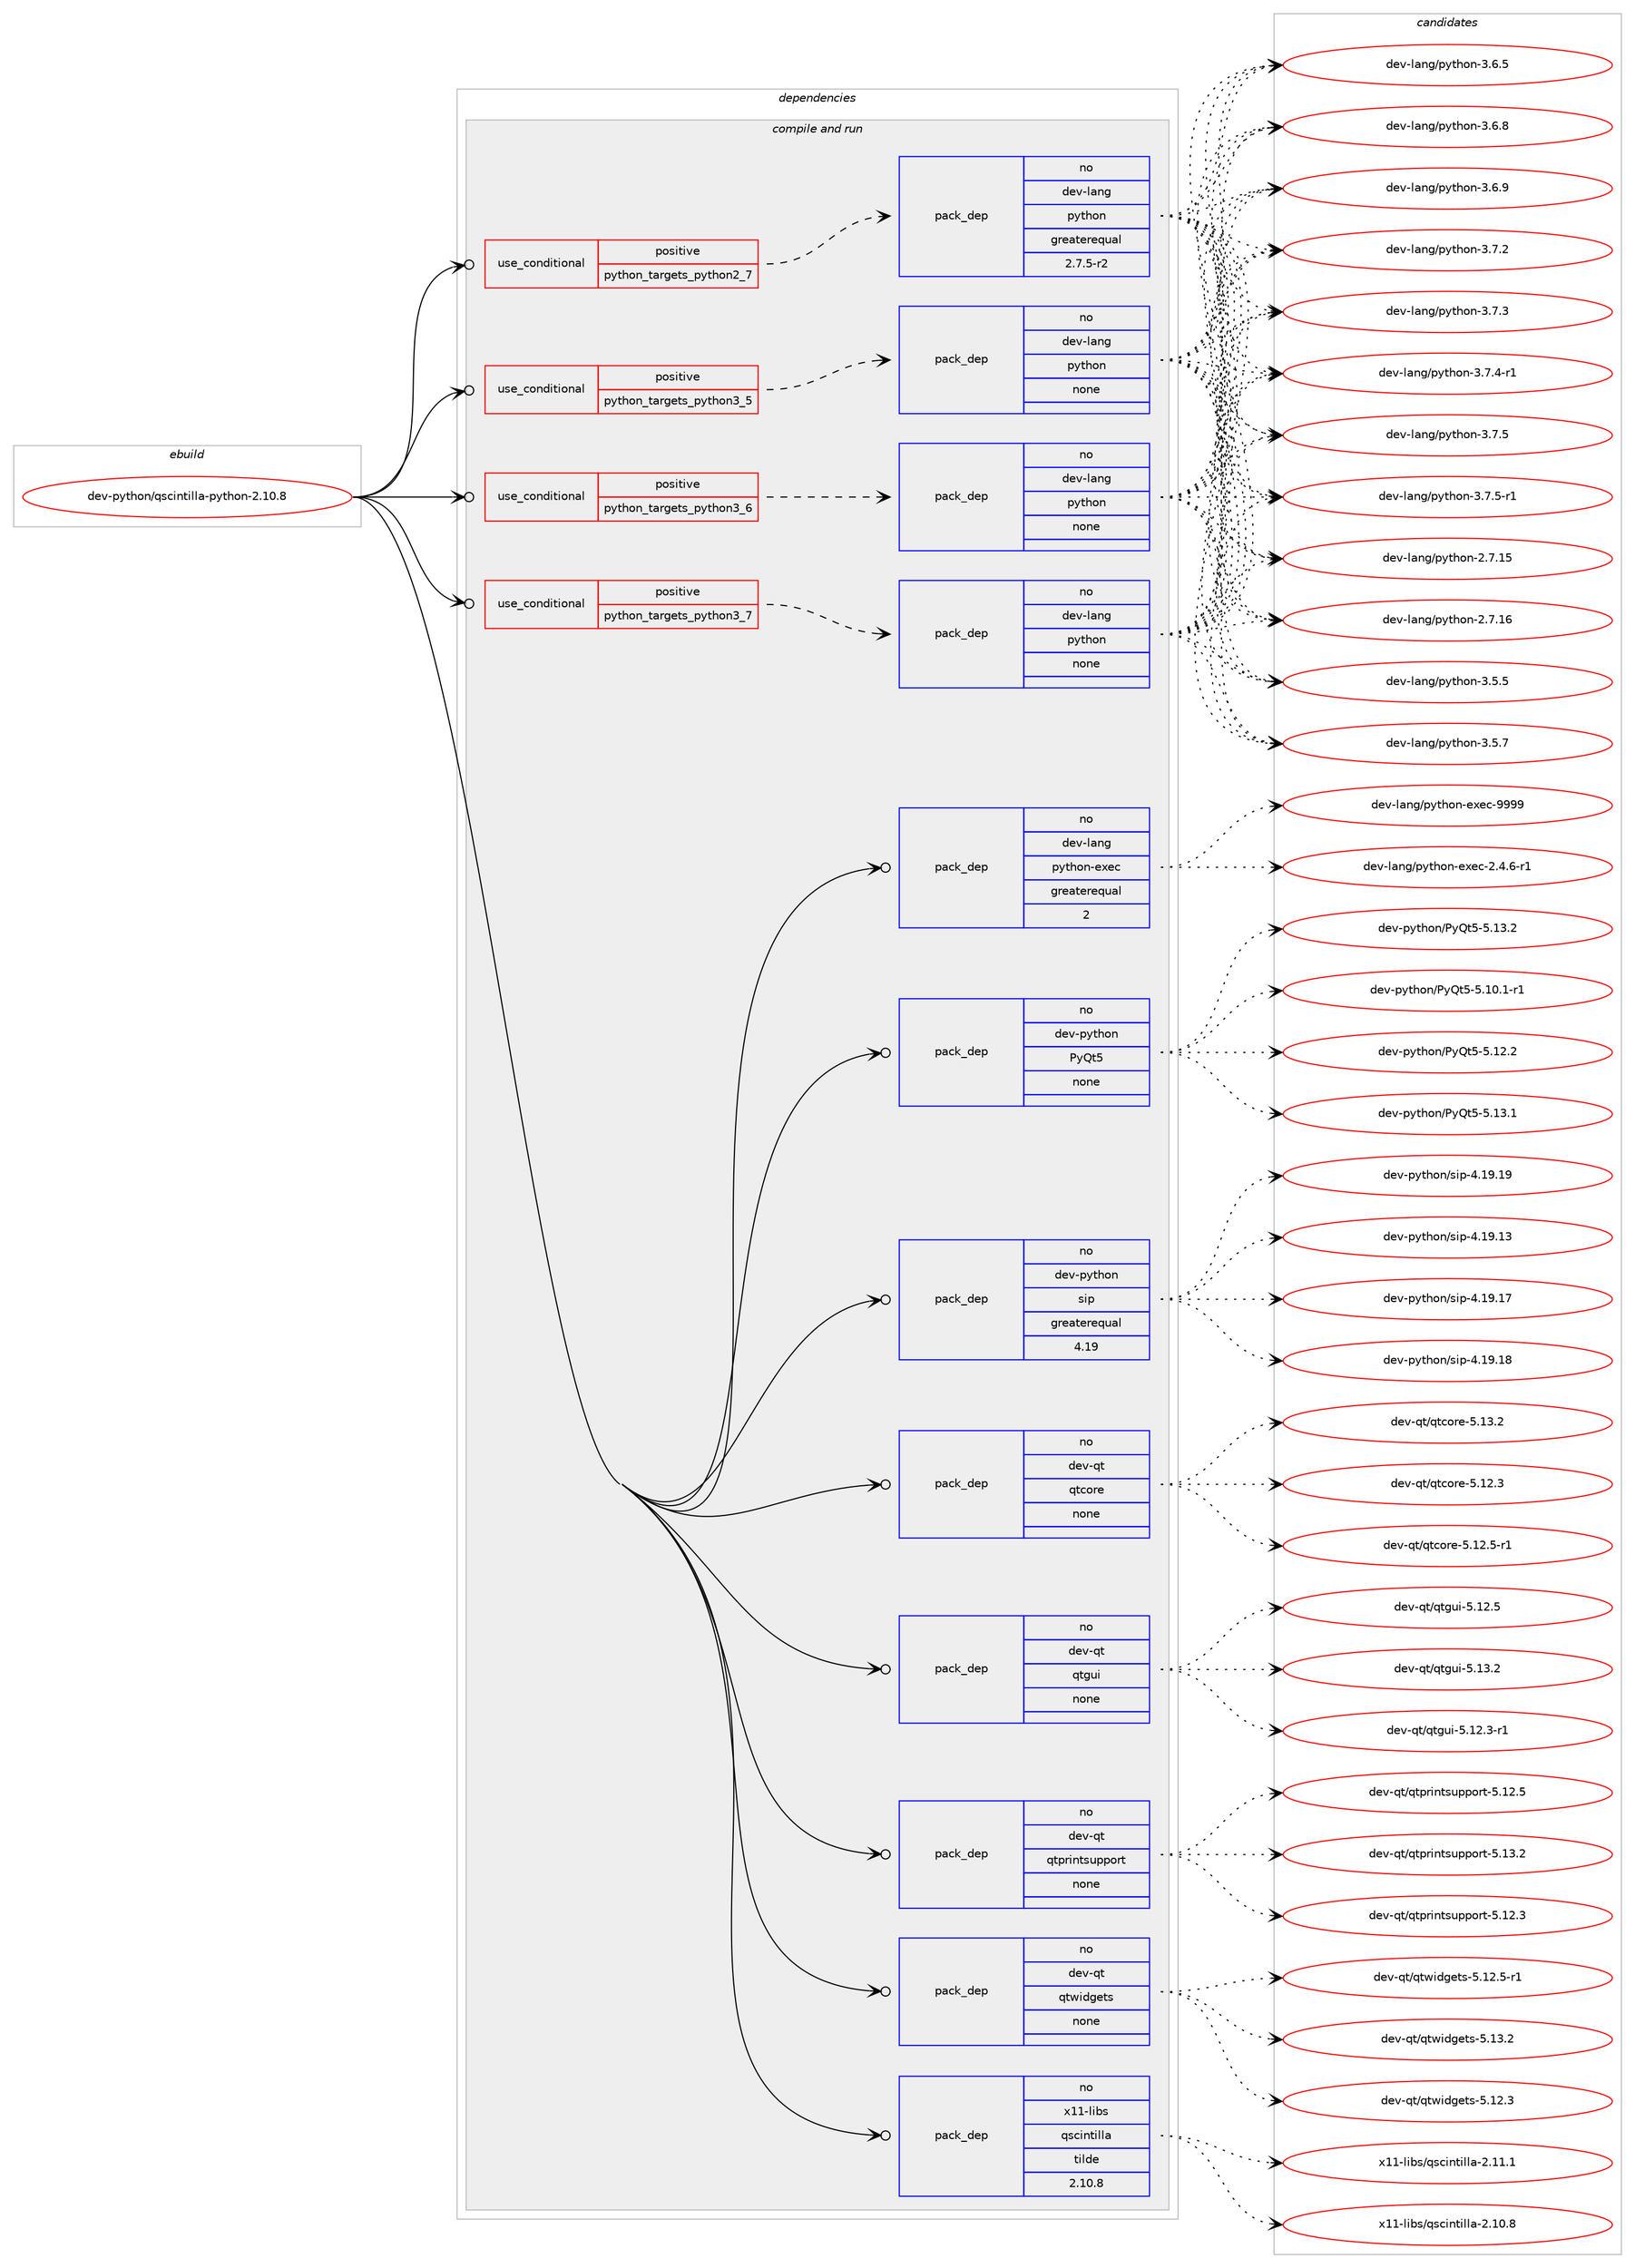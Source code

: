 digraph prolog {

# *************
# Graph options
# *************

newrank=true;
concentrate=true;
compound=true;
graph [rankdir=LR,fontname=Helvetica,fontsize=10,ranksep=1.5];#, ranksep=2.5, nodesep=0.2];
edge  [arrowhead=vee];
node  [fontname=Helvetica,fontsize=10];

# **********
# The ebuild
# **********

subgraph cluster_leftcol {
color=gray;
rank=same;
label=<<i>ebuild</i>>;
id [label="dev-python/qscintilla-python-2.10.8", color=red, width=4, href="../dev-python/qscintilla-python-2.10.8.svg"];
}

# ****************
# The dependencies
# ****************

subgraph cluster_midcol {
color=gray;
label=<<i>dependencies</i>>;
subgraph cluster_compile {
fillcolor="#eeeeee";
style=filled;
label=<<i>compile</i>>;
}
subgraph cluster_compileandrun {
fillcolor="#eeeeee";
style=filled;
label=<<i>compile and run</i>>;
subgraph cond148305 {
dependency634155 [label=<<TABLE BORDER="0" CELLBORDER="1" CELLSPACING="0" CELLPADDING="4"><TR><TD ROWSPAN="3" CELLPADDING="10">use_conditional</TD></TR><TR><TD>positive</TD></TR><TR><TD>python_targets_python2_7</TD></TR></TABLE>>, shape=none, color=red];
subgraph pack473972 {
dependency634156 [label=<<TABLE BORDER="0" CELLBORDER="1" CELLSPACING="0" CELLPADDING="4" WIDTH="220"><TR><TD ROWSPAN="6" CELLPADDING="30">pack_dep</TD></TR><TR><TD WIDTH="110">no</TD></TR><TR><TD>dev-lang</TD></TR><TR><TD>python</TD></TR><TR><TD>greaterequal</TD></TR><TR><TD>2.7.5-r2</TD></TR></TABLE>>, shape=none, color=blue];
}
dependency634155:e -> dependency634156:w [weight=20,style="dashed",arrowhead="vee"];
}
id:e -> dependency634155:w [weight=20,style="solid",arrowhead="odotvee"];
subgraph cond148306 {
dependency634157 [label=<<TABLE BORDER="0" CELLBORDER="1" CELLSPACING="0" CELLPADDING="4"><TR><TD ROWSPAN="3" CELLPADDING="10">use_conditional</TD></TR><TR><TD>positive</TD></TR><TR><TD>python_targets_python3_5</TD></TR></TABLE>>, shape=none, color=red];
subgraph pack473973 {
dependency634158 [label=<<TABLE BORDER="0" CELLBORDER="1" CELLSPACING="0" CELLPADDING="4" WIDTH="220"><TR><TD ROWSPAN="6" CELLPADDING="30">pack_dep</TD></TR><TR><TD WIDTH="110">no</TD></TR><TR><TD>dev-lang</TD></TR><TR><TD>python</TD></TR><TR><TD>none</TD></TR><TR><TD></TD></TR></TABLE>>, shape=none, color=blue];
}
dependency634157:e -> dependency634158:w [weight=20,style="dashed",arrowhead="vee"];
}
id:e -> dependency634157:w [weight=20,style="solid",arrowhead="odotvee"];
subgraph cond148307 {
dependency634159 [label=<<TABLE BORDER="0" CELLBORDER="1" CELLSPACING="0" CELLPADDING="4"><TR><TD ROWSPAN="3" CELLPADDING="10">use_conditional</TD></TR><TR><TD>positive</TD></TR><TR><TD>python_targets_python3_6</TD></TR></TABLE>>, shape=none, color=red];
subgraph pack473974 {
dependency634160 [label=<<TABLE BORDER="0" CELLBORDER="1" CELLSPACING="0" CELLPADDING="4" WIDTH="220"><TR><TD ROWSPAN="6" CELLPADDING="30">pack_dep</TD></TR><TR><TD WIDTH="110">no</TD></TR><TR><TD>dev-lang</TD></TR><TR><TD>python</TD></TR><TR><TD>none</TD></TR><TR><TD></TD></TR></TABLE>>, shape=none, color=blue];
}
dependency634159:e -> dependency634160:w [weight=20,style="dashed",arrowhead="vee"];
}
id:e -> dependency634159:w [weight=20,style="solid",arrowhead="odotvee"];
subgraph cond148308 {
dependency634161 [label=<<TABLE BORDER="0" CELLBORDER="1" CELLSPACING="0" CELLPADDING="4"><TR><TD ROWSPAN="3" CELLPADDING="10">use_conditional</TD></TR><TR><TD>positive</TD></TR><TR><TD>python_targets_python3_7</TD></TR></TABLE>>, shape=none, color=red];
subgraph pack473975 {
dependency634162 [label=<<TABLE BORDER="0" CELLBORDER="1" CELLSPACING="0" CELLPADDING="4" WIDTH="220"><TR><TD ROWSPAN="6" CELLPADDING="30">pack_dep</TD></TR><TR><TD WIDTH="110">no</TD></TR><TR><TD>dev-lang</TD></TR><TR><TD>python</TD></TR><TR><TD>none</TD></TR><TR><TD></TD></TR></TABLE>>, shape=none, color=blue];
}
dependency634161:e -> dependency634162:w [weight=20,style="dashed",arrowhead="vee"];
}
id:e -> dependency634161:w [weight=20,style="solid",arrowhead="odotvee"];
subgraph pack473976 {
dependency634163 [label=<<TABLE BORDER="0" CELLBORDER="1" CELLSPACING="0" CELLPADDING="4" WIDTH="220"><TR><TD ROWSPAN="6" CELLPADDING="30">pack_dep</TD></TR><TR><TD WIDTH="110">no</TD></TR><TR><TD>dev-lang</TD></TR><TR><TD>python-exec</TD></TR><TR><TD>greaterequal</TD></TR><TR><TD>2</TD></TR></TABLE>>, shape=none, color=blue];
}
id:e -> dependency634163:w [weight=20,style="solid",arrowhead="odotvee"];
subgraph pack473977 {
dependency634164 [label=<<TABLE BORDER="0" CELLBORDER="1" CELLSPACING="0" CELLPADDING="4" WIDTH="220"><TR><TD ROWSPAN="6" CELLPADDING="30">pack_dep</TD></TR><TR><TD WIDTH="110">no</TD></TR><TR><TD>dev-python</TD></TR><TR><TD>PyQt5</TD></TR><TR><TD>none</TD></TR><TR><TD></TD></TR></TABLE>>, shape=none, color=blue];
}
id:e -> dependency634164:w [weight=20,style="solid",arrowhead="odotvee"];
subgraph pack473978 {
dependency634165 [label=<<TABLE BORDER="0" CELLBORDER="1" CELLSPACING="0" CELLPADDING="4" WIDTH="220"><TR><TD ROWSPAN="6" CELLPADDING="30">pack_dep</TD></TR><TR><TD WIDTH="110">no</TD></TR><TR><TD>dev-python</TD></TR><TR><TD>sip</TD></TR><TR><TD>greaterequal</TD></TR><TR><TD>4.19</TD></TR></TABLE>>, shape=none, color=blue];
}
id:e -> dependency634165:w [weight=20,style="solid",arrowhead="odotvee"];
subgraph pack473979 {
dependency634166 [label=<<TABLE BORDER="0" CELLBORDER="1" CELLSPACING="0" CELLPADDING="4" WIDTH="220"><TR><TD ROWSPAN="6" CELLPADDING="30">pack_dep</TD></TR><TR><TD WIDTH="110">no</TD></TR><TR><TD>dev-qt</TD></TR><TR><TD>qtcore</TD></TR><TR><TD>none</TD></TR><TR><TD></TD></TR></TABLE>>, shape=none, color=blue];
}
id:e -> dependency634166:w [weight=20,style="solid",arrowhead="odotvee"];
subgraph pack473980 {
dependency634167 [label=<<TABLE BORDER="0" CELLBORDER="1" CELLSPACING="0" CELLPADDING="4" WIDTH="220"><TR><TD ROWSPAN="6" CELLPADDING="30">pack_dep</TD></TR><TR><TD WIDTH="110">no</TD></TR><TR><TD>dev-qt</TD></TR><TR><TD>qtgui</TD></TR><TR><TD>none</TD></TR><TR><TD></TD></TR></TABLE>>, shape=none, color=blue];
}
id:e -> dependency634167:w [weight=20,style="solid",arrowhead="odotvee"];
subgraph pack473981 {
dependency634168 [label=<<TABLE BORDER="0" CELLBORDER="1" CELLSPACING="0" CELLPADDING="4" WIDTH="220"><TR><TD ROWSPAN="6" CELLPADDING="30">pack_dep</TD></TR><TR><TD WIDTH="110">no</TD></TR><TR><TD>dev-qt</TD></TR><TR><TD>qtprintsupport</TD></TR><TR><TD>none</TD></TR><TR><TD></TD></TR></TABLE>>, shape=none, color=blue];
}
id:e -> dependency634168:w [weight=20,style="solid",arrowhead="odotvee"];
subgraph pack473982 {
dependency634169 [label=<<TABLE BORDER="0" CELLBORDER="1" CELLSPACING="0" CELLPADDING="4" WIDTH="220"><TR><TD ROWSPAN="6" CELLPADDING="30">pack_dep</TD></TR><TR><TD WIDTH="110">no</TD></TR><TR><TD>dev-qt</TD></TR><TR><TD>qtwidgets</TD></TR><TR><TD>none</TD></TR><TR><TD></TD></TR></TABLE>>, shape=none, color=blue];
}
id:e -> dependency634169:w [weight=20,style="solid",arrowhead="odotvee"];
subgraph pack473983 {
dependency634170 [label=<<TABLE BORDER="0" CELLBORDER="1" CELLSPACING="0" CELLPADDING="4" WIDTH="220"><TR><TD ROWSPAN="6" CELLPADDING="30">pack_dep</TD></TR><TR><TD WIDTH="110">no</TD></TR><TR><TD>x11-libs</TD></TR><TR><TD>qscintilla</TD></TR><TR><TD>tilde</TD></TR><TR><TD>2.10.8</TD></TR></TABLE>>, shape=none, color=blue];
}
id:e -> dependency634170:w [weight=20,style="solid",arrowhead="odotvee"];
}
subgraph cluster_run {
fillcolor="#eeeeee";
style=filled;
label=<<i>run</i>>;
}
}

# **************
# The candidates
# **************

subgraph cluster_choices {
rank=same;
color=gray;
label=<<i>candidates</i>>;

subgraph choice473972 {
color=black;
nodesep=1;
choice10010111845108971101034711212111610411111045504655464953 [label="dev-lang/python-2.7.15", color=red, width=4,href="../dev-lang/python-2.7.15.svg"];
choice10010111845108971101034711212111610411111045504655464954 [label="dev-lang/python-2.7.16", color=red, width=4,href="../dev-lang/python-2.7.16.svg"];
choice100101118451089711010347112121116104111110455146534653 [label="dev-lang/python-3.5.5", color=red, width=4,href="../dev-lang/python-3.5.5.svg"];
choice100101118451089711010347112121116104111110455146534655 [label="dev-lang/python-3.5.7", color=red, width=4,href="../dev-lang/python-3.5.7.svg"];
choice100101118451089711010347112121116104111110455146544653 [label="dev-lang/python-3.6.5", color=red, width=4,href="../dev-lang/python-3.6.5.svg"];
choice100101118451089711010347112121116104111110455146544656 [label="dev-lang/python-3.6.8", color=red, width=4,href="../dev-lang/python-3.6.8.svg"];
choice100101118451089711010347112121116104111110455146544657 [label="dev-lang/python-3.6.9", color=red, width=4,href="../dev-lang/python-3.6.9.svg"];
choice100101118451089711010347112121116104111110455146554650 [label="dev-lang/python-3.7.2", color=red, width=4,href="../dev-lang/python-3.7.2.svg"];
choice100101118451089711010347112121116104111110455146554651 [label="dev-lang/python-3.7.3", color=red, width=4,href="../dev-lang/python-3.7.3.svg"];
choice1001011184510897110103471121211161041111104551465546524511449 [label="dev-lang/python-3.7.4-r1", color=red, width=4,href="../dev-lang/python-3.7.4-r1.svg"];
choice100101118451089711010347112121116104111110455146554653 [label="dev-lang/python-3.7.5", color=red, width=4,href="../dev-lang/python-3.7.5.svg"];
choice1001011184510897110103471121211161041111104551465546534511449 [label="dev-lang/python-3.7.5-r1", color=red, width=4,href="../dev-lang/python-3.7.5-r1.svg"];
dependency634156:e -> choice10010111845108971101034711212111610411111045504655464953:w [style=dotted,weight="100"];
dependency634156:e -> choice10010111845108971101034711212111610411111045504655464954:w [style=dotted,weight="100"];
dependency634156:e -> choice100101118451089711010347112121116104111110455146534653:w [style=dotted,weight="100"];
dependency634156:e -> choice100101118451089711010347112121116104111110455146534655:w [style=dotted,weight="100"];
dependency634156:e -> choice100101118451089711010347112121116104111110455146544653:w [style=dotted,weight="100"];
dependency634156:e -> choice100101118451089711010347112121116104111110455146544656:w [style=dotted,weight="100"];
dependency634156:e -> choice100101118451089711010347112121116104111110455146544657:w [style=dotted,weight="100"];
dependency634156:e -> choice100101118451089711010347112121116104111110455146554650:w [style=dotted,weight="100"];
dependency634156:e -> choice100101118451089711010347112121116104111110455146554651:w [style=dotted,weight="100"];
dependency634156:e -> choice1001011184510897110103471121211161041111104551465546524511449:w [style=dotted,weight="100"];
dependency634156:e -> choice100101118451089711010347112121116104111110455146554653:w [style=dotted,weight="100"];
dependency634156:e -> choice1001011184510897110103471121211161041111104551465546534511449:w [style=dotted,weight="100"];
}
subgraph choice473973 {
color=black;
nodesep=1;
choice10010111845108971101034711212111610411111045504655464953 [label="dev-lang/python-2.7.15", color=red, width=4,href="../dev-lang/python-2.7.15.svg"];
choice10010111845108971101034711212111610411111045504655464954 [label="dev-lang/python-2.7.16", color=red, width=4,href="../dev-lang/python-2.7.16.svg"];
choice100101118451089711010347112121116104111110455146534653 [label="dev-lang/python-3.5.5", color=red, width=4,href="../dev-lang/python-3.5.5.svg"];
choice100101118451089711010347112121116104111110455146534655 [label="dev-lang/python-3.5.7", color=red, width=4,href="../dev-lang/python-3.5.7.svg"];
choice100101118451089711010347112121116104111110455146544653 [label="dev-lang/python-3.6.5", color=red, width=4,href="../dev-lang/python-3.6.5.svg"];
choice100101118451089711010347112121116104111110455146544656 [label="dev-lang/python-3.6.8", color=red, width=4,href="../dev-lang/python-3.6.8.svg"];
choice100101118451089711010347112121116104111110455146544657 [label="dev-lang/python-3.6.9", color=red, width=4,href="../dev-lang/python-3.6.9.svg"];
choice100101118451089711010347112121116104111110455146554650 [label="dev-lang/python-3.7.2", color=red, width=4,href="../dev-lang/python-3.7.2.svg"];
choice100101118451089711010347112121116104111110455146554651 [label="dev-lang/python-3.7.3", color=red, width=4,href="../dev-lang/python-3.7.3.svg"];
choice1001011184510897110103471121211161041111104551465546524511449 [label="dev-lang/python-3.7.4-r1", color=red, width=4,href="../dev-lang/python-3.7.4-r1.svg"];
choice100101118451089711010347112121116104111110455146554653 [label="dev-lang/python-3.7.5", color=red, width=4,href="../dev-lang/python-3.7.5.svg"];
choice1001011184510897110103471121211161041111104551465546534511449 [label="dev-lang/python-3.7.5-r1", color=red, width=4,href="../dev-lang/python-3.7.5-r1.svg"];
dependency634158:e -> choice10010111845108971101034711212111610411111045504655464953:w [style=dotted,weight="100"];
dependency634158:e -> choice10010111845108971101034711212111610411111045504655464954:w [style=dotted,weight="100"];
dependency634158:e -> choice100101118451089711010347112121116104111110455146534653:w [style=dotted,weight="100"];
dependency634158:e -> choice100101118451089711010347112121116104111110455146534655:w [style=dotted,weight="100"];
dependency634158:e -> choice100101118451089711010347112121116104111110455146544653:w [style=dotted,weight="100"];
dependency634158:e -> choice100101118451089711010347112121116104111110455146544656:w [style=dotted,weight="100"];
dependency634158:e -> choice100101118451089711010347112121116104111110455146544657:w [style=dotted,weight="100"];
dependency634158:e -> choice100101118451089711010347112121116104111110455146554650:w [style=dotted,weight="100"];
dependency634158:e -> choice100101118451089711010347112121116104111110455146554651:w [style=dotted,weight="100"];
dependency634158:e -> choice1001011184510897110103471121211161041111104551465546524511449:w [style=dotted,weight="100"];
dependency634158:e -> choice100101118451089711010347112121116104111110455146554653:w [style=dotted,weight="100"];
dependency634158:e -> choice1001011184510897110103471121211161041111104551465546534511449:w [style=dotted,weight="100"];
}
subgraph choice473974 {
color=black;
nodesep=1;
choice10010111845108971101034711212111610411111045504655464953 [label="dev-lang/python-2.7.15", color=red, width=4,href="../dev-lang/python-2.7.15.svg"];
choice10010111845108971101034711212111610411111045504655464954 [label="dev-lang/python-2.7.16", color=red, width=4,href="../dev-lang/python-2.7.16.svg"];
choice100101118451089711010347112121116104111110455146534653 [label="dev-lang/python-3.5.5", color=red, width=4,href="../dev-lang/python-3.5.5.svg"];
choice100101118451089711010347112121116104111110455146534655 [label="dev-lang/python-3.5.7", color=red, width=4,href="../dev-lang/python-3.5.7.svg"];
choice100101118451089711010347112121116104111110455146544653 [label="dev-lang/python-3.6.5", color=red, width=4,href="../dev-lang/python-3.6.5.svg"];
choice100101118451089711010347112121116104111110455146544656 [label="dev-lang/python-3.6.8", color=red, width=4,href="../dev-lang/python-3.6.8.svg"];
choice100101118451089711010347112121116104111110455146544657 [label="dev-lang/python-3.6.9", color=red, width=4,href="../dev-lang/python-3.6.9.svg"];
choice100101118451089711010347112121116104111110455146554650 [label="dev-lang/python-3.7.2", color=red, width=4,href="../dev-lang/python-3.7.2.svg"];
choice100101118451089711010347112121116104111110455146554651 [label="dev-lang/python-3.7.3", color=red, width=4,href="../dev-lang/python-3.7.3.svg"];
choice1001011184510897110103471121211161041111104551465546524511449 [label="dev-lang/python-3.7.4-r1", color=red, width=4,href="../dev-lang/python-3.7.4-r1.svg"];
choice100101118451089711010347112121116104111110455146554653 [label="dev-lang/python-3.7.5", color=red, width=4,href="../dev-lang/python-3.7.5.svg"];
choice1001011184510897110103471121211161041111104551465546534511449 [label="dev-lang/python-3.7.5-r1", color=red, width=4,href="../dev-lang/python-3.7.5-r1.svg"];
dependency634160:e -> choice10010111845108971101034711212111610411111045504655464953:w [style=dotted,weight="100"];
dependency634160:e -> choice10010111845108971101034711212111610411111045504655464954:w [style=dotted,weight="100"];
dependency634160:e -> choice100101118451089711010347112121116104111110455146534653:w [style=dotted,weight="100"];
dependency634160:e -> choice100101118451089711010347112121116104111110455146534655:w [style=dotted,weight="100"];
dependency634160:e -> choice100101118451089711010347112121116104111110455146544653:w [style=dotted,weight="100"];
dependency634160:e -> choice100101118451089711010347112121116104111110455146544656:w [style=dotted,weight="100"];
dependency634160:e -> choice100101118451089711010347112121116104111110455146544657:w [style=dotted,weight="100"];
dependency634160:e -> choice100101118451089711010347112121116104111110455146554650:w [style=dotted,weight="100"];
dependency634160:e -> choice100101118451089711010347112121116104111110455146554651:w [style=dotted,weight="100"];
dependency634160:e -> choice1001011184510897110103471121211161041111104551465546524511449:w [style=dotted,weight="100"];
dependency634160:e -> choice100101118451089711010347112121116104111110455146554653:w [style=dotted,weight="100"];
dependency634160:e -> choice1001011184510897110103471121211161041111104551465546534511449:w [style=dotted,weight="100"];
}
subgraph choice473975 {
color=black;
nodesep=1;
choice10010111845108971101034711212111610411111045504655464953 [label="dev-lang/python-2.7.15", color=red, width=4,href="../dev-lang/python-2.7.15.svg"];
choice10010111845108971101034711212111610411111045504655464954 [label="dev-lang/python-2.7.16", color=red, width=4,href="../dev-lang/python-2.7.16.svg"];
choice100101118451089711010347112121116104111110455146534653 [label="dev-lang/python-3.5.5", color=red, width=4,href="../dev-lang/python-3.5.5.svg"];
choice100101118451089711010347112121116104111110455146534655 [label="dev-lang/python-3.5.7", color=red, width=4,href="../dev-lang/python-3.5.7.svg"];
choice100101118451089711010347112121116104111110455146544653 [label="dev-lang/python-3.6.5", color=red, width=4,href="../dev-lang/python-3.6.5.svg"];
choice100101118451089711010347112121116104111110455146544656 [label="dev-lang/python-3.6.8", color=red, width=4,href="../dev-lang/python-3.6.8.svg"];
choice100101118451089711010347112121116104111110455146544657 [label="dev-lang/python-3.6.9", color=red, width=4,href="../dev-lang/python-3.6.9.svg"];
choice100101118451089711010347112121116104111110455146554650 [label="dev-lang/python-3.7.2", color=red, width=4,href="../dev-lang/python-3.7.2.svg"];
choice100101118451089711010347112121116104111110455146554651 [label="dev-lang/python-3.7.3", color=red, width=4,href="../dev-lang/python-3.7.3.svg"];
choice1001011184510897110103471121211161041111104551465546524511449 [label="dev-lang/python-3.7.4-r1", color=red, width=4,href="../dev-lang/python-3.7.4-r1.svg"];
choice100101118451089711010347112121116104111110455146554653 [label="dev-lang/python-3.7.5", color=red, width=4,href="../dev-lang/python-3.7.5.svg"];
choice1001011184510897110103471121211161041111104551465546534511449 [label="dev-lang/python-3.7.5-r1", color=red, width=4,href="../dev-lang/python-3.7.5-r1.svg"];
dependency634162:e -> choice10010111845108971101034711212111610411111045504655464953:w [style=dotted,weight="100"];
dependency634162:e -> choice10010111845108971101034711212111610411111045504655464954:w [style=dotted,weight="100"];
dependency634162:e -> choice100101118451089711010347112121116104111110455146534653:w [style=dotted,weight="100"];
dependency634162:e -> choice100101118451089711010347112121116104111110455146534655:w [style=dotted,weight="100"];
dependency634162:e -> choice100101118451089711010347112121116104111110455146544653:w [style=dotted,weight="100"];
dependency634162:e -> choice100101118451089711010347112121116104111110455146544656:w [style=dotted,weight="100"];
dependency634162:e -> choice100101118451089711010347112121116104111110455146544657:w [style=dotted,weight="100"];
dependency634162:e -> choice100101118451089711010347112121116104111110455146554650:w [style=dotted,weight="100"];
dependency634162:e -> choice100101118451089711010347112121116104111110455146554651:w [style=dotted,weight="100"];
dependency634162:e -> choice1001011184510897110103471121211161041111104551465546524511449:w [style=dotted,weight="100"];
dependency634162:e -> choice100101118451089711010347112121116104111110455146554653:w [style=dotted,weight="100"];
dependency634162:e -> choice1001011184510897110103471121211161041111104551465546534511449:w [style=dotted,weight="100"];
}
subgraph choice473976 {
color=black;
nodesep=1;
choice10010111845108971101034711212111610411111045101120101994550465246544511449 [label="dev-lang/python-exec-2.4.6-r1", color=red, width=4,href="../dev-lang/python-exec-2.4.6-r1.svg"];
choice10010111845108971101034711212111610411111045101120101994557575757 [label="dev-lang/python-exec-9999", color=red, width=4,href="../dev-lang/python-exec-9999.svg"];
dependency634163:e -> choice10010111845108971101034711212111610411111045101120101994550465246544511449:w [style=dotted,weight="100"];
dependency634163:e -> choice10010111845108971101034711212111610411111045101120101994557575757:w [style=dotted,weight="100"];
}
subgraph choice473977 {
color=black;
nodesep=1;
choice1001011184511212111610411111047801218111653455346494846494511449 [label="dev-python/PyQt5-5.10.1-r1", color=red, width=4,href="../dev-python/PyQt5-5.10.1-r1.svg"];
choice100101118451121211161041111104780121811165345534649504650 [label="dev-python/PyQt5-5.12.2", color=red, width=4,href="../dev-python/PyQt5-5.12.2.svg"];
choice100101118451121211161041111104780121811165345534649514649 [label="dev-python/PyQt5-5.13.1", color=red, width=4,href="../dev-python/PyQt5-5.13.1.svg"];
choice100101118451121211161041111104780121811165345534649514650 [label="dev-python/PyQt5-5.13.2", color=red, width=4,href="../dev-python/PyQt5-5.13.2.svg"];
dependency634164:e -> choice1001011184511212111610411111047801218111653455346494846494511449:w [style=dotted,weight="100"];
dependency634164:e -> choice100101118451121211161041111104780121811165345534649504650:w [style=dotted,weight="100"];
dependency634164:e -> choice100101118451121211161041111104780121811165345534649514649:w [style=dotted,weight="100"];
dependency634164:e -> choice100101118451121211161041111104780121811165345534649514650:w [style=dotted,weight="100"];
}
subgraph choice473978 {
color=black;
nodesep=1;
choice10010111845112121116104111110471151051124552464957464951 [label="dev-python/sip-4.19.13", color=red, width=4,href="../dev-python/sip-4.19.13.svg"];
choice10010111845112121116104111110471151051124552464957464955 [label="dev-python/sip-4.19.17", color=red, width=4,href="../dev-python/sip-4.19.17.svg"];
choice10010111845112121116104111110471151051124552464957464956 [label="dev-python/sip-4.19.18", color=red, width=4,href="../dev-python/sip-4.19.18.svg"];
choice10010111845112121116104111110471151051124552464957464957 [label="dev-python/sip-4.19.19", color=red, width=4,href="../dev-python/sip-4.19.19.svg"];
dependency634165:e -> choice10010111845112121116104111110471151051124552464957464951:w [style=dotted,weight="100"];
dependency634165:e -> choice10010111845112121116104111110471151051124552464957464955:w [style=dotted,weight="100"];
dependency634165:e -> choice10010111845112121116104111110471151051124552464957464956:w [style=dotted,weight="100"];
dependency634165:e -> choice10010111845112121116104111110471151051124552464957464957:w [style=dotted,weight="100"];
}
subgraph choice473979 {
color=black;
nodesep=1;
choice10010111845113116471131169911111410145534649504651 [label="dev-qt/qtcore-5.12.3", color=red, width=4,href="../dev-qt/qtcore-5.12.3.svg"];
choice100101118451131164711311699111114101455346495046534511449 [label="dev-qt/qtcore-5.12.5-r1", color=red, width=4,href="../dev-qt/qtcore-5.12.5-r1.svg"];
choice10010111845113116471131169911111410145534649514650 [label="dev-qt/qtcore-5.13.2", color=red, width=4,href="../dev-qt/qtcore-5.13.2.svg"];
dependency634166:e -> choice10010111845113116471131169911111410145534649504651:w [style=dotted,weight="100"];
dependency634166:e -> choice100101118451131164711311699111114101455346495046534511449:w [style=dotted,weight="100"];
dependency634166:e -> choice10010111845113116471131169911111410145534649514650:w [style=dotted,weight="100"];
}
subgraph choice473980 {
color=black;
nodesep=1;
choice1001011184511311647113116103117105455346495046514511449 [label="dev-qt/qtgui-5.12.3-r1", color=red, width=4,href="../dev-qt/qtgui-5.12.3-r1.svg"];
choice100101118451131164711311610311710545534649504653 [label="dev-qt/qtgui-5.12.5", color=red, width=4,href="../dev-qt/qtgui-5.12.5.svg"];
choice100101118451131164711311610311710545534649514650 [label="dev-qt/qtgui-5.13.2", color=red, width=4,href="../dev-qt/qtgui-5.13.2.svg"];
dependency634167:e -> choice1001011184511311647113116103117105455346495046514511449:w [style=dotted,weight="100"];
dependency634167:e -> choice100101118451131164711311610311710545534649504653:w [style=dotted,weight="100"];
dependency634167:e -> choice100101118451131164711311610311710545534649514650:w [style=dotted,weight="100"];
}
subgraph choice473981 {
color=black;
nodesep=1;
choice100101118451131164711311611211410511011611511711211211111411645534649504651 [label="dev-qt/qtprintsupport-5.12.3", color=red, width=4,href="../dev-qt/qtprintsupport-5.12.3.svg"];
choice100101118451131164711311611211410511011611511711211211111411645534649504653 [label="dev-qt/qtprintsupport-5.12.5", color=red, width=4,href="../dev-qt/qtprintsupport-5.12.5.svg"];
choice100101118451131164711311611211410511011611511711211211111411645534649514650 [label="dev-qt/qtprintsupport-5.13.2", color=red, width=4,href="../dev-qt/qtprintsupport-5.13.2.svg"];
dependency634168:e -> choice100101118451131164711311611211410511011611511711211211111411645534649504651:w [style=dotted,weight="100"];
dependency634168:e -> choice100101118451131164711311611211410511011611511711211211111411645534649504653:w [style=dotted,weight="100"];
dependency634168:e -> choice100101118451131164711311611211410511011611511711211211111411645534649514650:w [style=dotted,weight="100"];
}
subgraph choice473982 {
color=black;
nodesep=1;
choice100101118451131164711311611910510010310111611545534649504651 [label="dev-qt/qtwidgets-5.12.3", color=red, width=4,href="../dev-qt/qtwidgets-5.12.3.svg"];
choice1001011184511311647113116119105100103101116115455346495046534511449 [label="dev-qt/qtwidgets-5.12.5-r1", color=red, width=4,href="../dev-qt/qtwidgets-5.12.5-r1.svg"];
choice100101118451131164711311611910510010310111611545534649514650 [label="dev-qt/qtwidgets-5.13.2", color=red, width=4,href="../dev-qt/qtwidgets-5.13.2.svg"];
dependency634169:e -> choice100101118451131164711311611910510010310111611545534649504651:w [style=dotted,weight="100"];
dependency634169:e -> choice1001011184511311647113116119105100103101116115455346495046534511449:w [style=dotted,weight="100"];
dependency634169:e -> choice100101118451131164711311611910510010310111611545534649514650:w [style=dotted,weight="100"];
}
subgraph choice473983 {
color=black;
nodesep=1;
choice1204949451081059811547113115991051101161051081089745504649484656 [label="x11-libs/qscintilla-2.10.8", color=red, width=4,href="../x11-libs/qscintilla-2.10.8.svg"];
choice1204949451081059811547113115991051101161051081089745504649494649 [label="x11-libs/qscintilla-2.11.1", color=red, width=4,href="../x11-libs/qscintilla-2.11.1.svg"];
dependency634170:e -> choice1204949451081059811547113115991051101161051081089745504649484656:w [style=dotted,weight="100"];
dependency634170:e -> choice1204949451081059811547113115991051101161051081089745504649494649:w [style=dotted,weight="100"];
}
}

}
